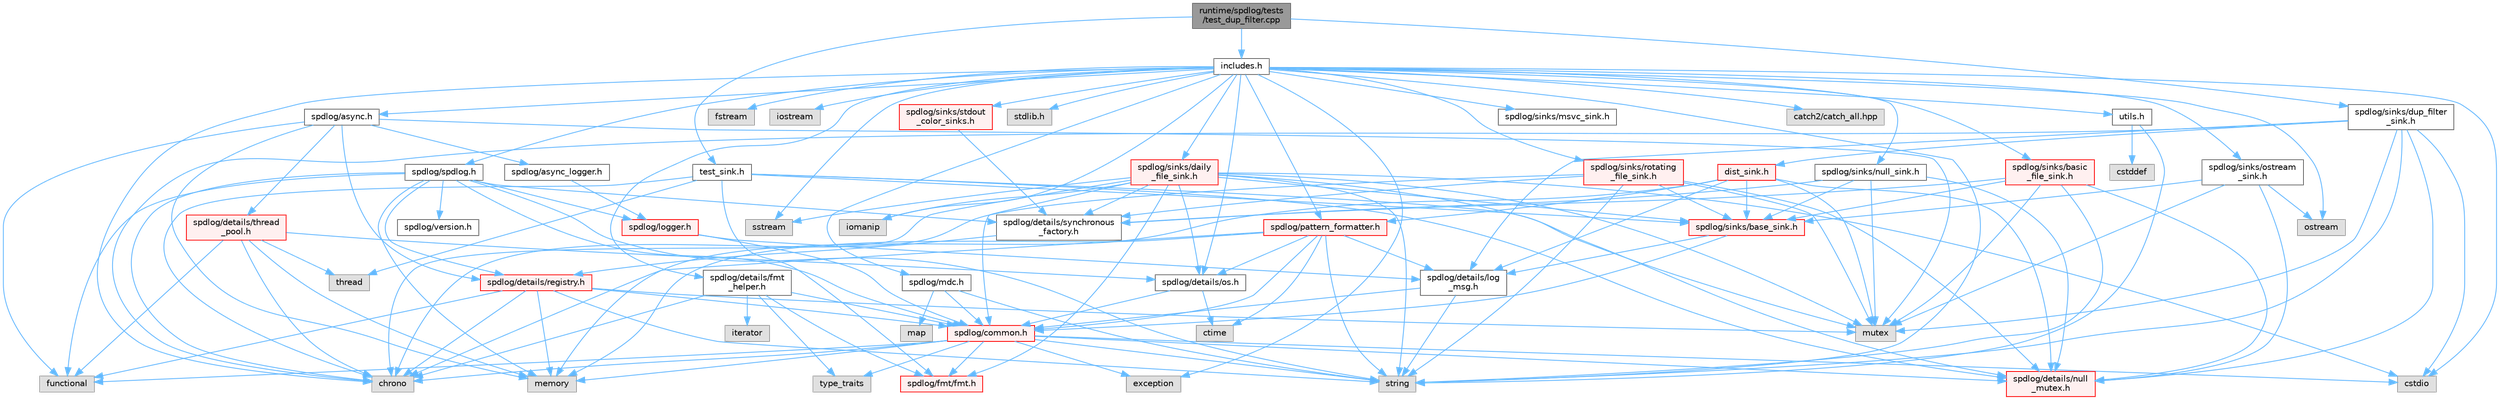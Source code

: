 digraph "runtime/spdlog/tests/test_dup_filter.cpp"
{
 // LATEX_PDF_SIZE
  bgcolor="transparent";
  edge [fontname=Helvetica,fontsize=10,labelfontname=Helvetica,labelfontsize=10];
  node [fontname=Helvetica,fontsize=10,shape=box,height=0.2,width=0.4];
  Node1 [id="Node000001",label="runtime/spdlog/tests\l/test_dup_filter.cpp",height=0.2,width=0.4,color="gray40", fillcolor="grey60", style="filled", fontcolor="black",tooltip=" "];
  Node1 -> Node2 [id="edge1_Node000001_Node000002",color="steelblue1",style="solid",tooltip=" "];
  Node2 [id="Node000002",label="includes.h",height=0.2,width=0.4,color="grey40", fillcolor="white", style="filled",URL="$includes_8h.html",tooltip=" "];
  Node2 -> Node3 [id="edge2_Node000002_Node000003",color="steelblue1",style="solid",tooltip=" "];
  Node3 [id="Node000003",label="catch2/catch_all.hpp",height=0.2,width=0.4,color="grey60", fillcolor="#E0E0E0", style="filled",tooltip=" "];
  Node2 -> Node4 [id="edge3_Node000002_Node000004",color="steelblue1",style="solid",tooltip=" "];
  Node4 [id="Node000004",label="utils.h",height=0.2,width=0.4,color="grey40", fillcolor="white", style="filled",URL="$tests_2utils_8h.html",tooltip=" "];
  Node4 -> Node5 [id="edge4_Node000004_Node000005",color="steelblue1",style="solid",tooltip=" "];
  Node5 [id="Node000005",label="cstddef",height=0.2,width=0.4,color="grey60", fillcolor="#E0E0E0", style="filled",tooltip=" "];
  Node4 -> Node6 [id="edge5_Node000004_Node000006",color="steelblue1",style="solid",tooltip=" "];
  Node6 [id="Node000006",label="string",height=0.2,width=0.4,color="grey60", fillcolor="#E0E0E0", style="filled",tooltip=" "];
  Node2 -> Node7 [id="edge6_Node000002_Node000007",color="steelblue1",style="solid",tooltip=" "];
  Node7 [id="Node000007",label="chrono",height=0.2,width=0.4,color="grey60", fillcolor="#E0E0E0", style="filled",tooltip=" "];
  Node2 -> Node8 [id="edge7_Node000002_Node000008",color="steelblue1",style="solid",tooltip=" "];
  Node8 [id="Node000008",label="cstdio",height=0.2,width=0.4,color="grey60", fillcolor="#E0E0E0", style="filled",tooltip=" "];
  Node2 -> Node9 [id="edge8_Node000002_Node000009",color="steelblue1",style="solid",tooltip=" "];
  Node9 [id="Node000009",label="exception",height=0.2,width=0.4,color="grey60", fillcolor="#E0E0E0", style="filled",tooltip=" "];
  Node2 -> Node10 [id="edge9_Node000002_Node000010",color="steelblue1",style="solid",tooltip=" "];
  Node10 [id="Node000010",label="fstream",height=0.2,width=0.4,color="grey60", fillcolor="#E0E0E0", style="filled",tooltip=" "];
  Node2 -> Node11 [id="edge10_Node000002_Node000011",color="steelblue1",style="solid",tooltip=" "];
  Node11 [id="Node000011",label="iostream",height=0.2,width=0.4,color="grey60", fillcolor="#E0E0E0", style="filled",tooltip=" "];
  Node2 -> Node12 [id="edge11_Node000002_Node000012",color="steelblue1",style="solid",tooltip=" "];
  Node12 [id="Node000012",label="ostream",height=0.2,width=0.4,color="grey60", fillcolor="#E0E0E0", style="filled",tooltip=" "];
  Node2 -> Node13 [id="edge12_Node000002_Node000013",color="steelblue1",style="solid",tooltip=" "];
  Node13 [id="Node000013",label="sstream",height=0.2,width=0.4,color="grey60", fillcolor="#E0E0E0", style="filled",tooltip=" "];
  Node2 -> Node6 [id="edge13_Node000002_Node000006",color="steelblue1",style="solid",tooltip=" "];
  Node2 -> Node14 [id="edge14_Node000002_Node000014",color="steelblue1",style="solid",tooltip=" "];
  Node14 [id="Node000014",label="iomanip",height=0.2,width=0.4,color="grey60", fillcolor="#E0E0E0", style="filled",tooltip=" "];
  Node2 -> Node15 [id="edge15_Node000002_Node000015",color="steelblue1",style="solid",tooltip=" "];
  Node15 [id="Node000015",label="stdlib.h",height=0.2,width=0.4,color="grey60", fillcolor="#E0E0E0", style="filled",tooltip=" "];
  Node2 -> Node16 [id="edge16_Node000002_Node000016",color="steelblue1",style="solid",tooltip=" "];
  Node16 [id="Node000016",label="spdlog/spdlog.h",height=0.2,width=0.4,color="grey40", fillcolor="white", style="filled",URL="$spdlog_8h.html",tooltip=" "];
  Node16 -> Node17 [id="edge17_Node000016_Node000017",color="steelblue1",style="solid",tooltip=" "];
  Node17 [id="Node000017",label="spdlog/common.h",height=0.2,width=0.4,color="red", fillcolor="#FFF0F0", style="filled",URL="$common_8h.html",tooltip=" "];
  Node17 -> Node18 [id="edge18_Node000017_Node000018",color="steelblue1",style="solid",tooltip=" "];
  Node18 [id="Node000018",label="spdlog/details/null\l_mutex.h",height=0.2,width=0.4,color="red", fillcolor="#FFF0F0", style="filled",URL="$null__mutex_8h.html",tooltip=" "];
  Node17 -> Node7 [id="edge19_Node000017_Node000007",color="steelblue1",style="solid",tooltip=" "];
  Node17 -> Node8 [id="edge20_Node000017_Node000008",color="steelblue1",style="solid",tooltip=" "];
  Node17 -> Node9 [id="edge21_Node000017_Node000009",color="steelblue1",style="solid",tooltip=" "];
  Node17 -> Node22 [id="edge22_Node000017_Node000022",color="steelblue1",style="solid",tooltip=" "];
  Node22 [id="Node000022",label="functional",height=0.2,width=0.4,color="grey60", fillcolor="#E0E0E0", style="filled",tooltip=" "];
  Node17 -> Node24 [id="edge23_Node000017_Node000024",color="steelblue1",style="solid",tooltip=" "];
  Node24 [id="Node000024",label="memory",height=0.2,width=0.4,color="grey60", fillcolor="#E0E0E0", style="filled",tooltip=" "];
  Node17 -> Node6 [id="edge24_Node000017_Node000006",color="steelblue1",style="solid",tooltip=" "];
  Node17 -> Node25 [id="edge25_Node000017_Node000025",color="steelblue1",style="solid",tooltip=" "];
  Node25 [id="Node000025",label="type_traits",height=0.2,width=0.4,color="grey60", fillcolor="#E0E0E0", style="filled",tooltip=" "];
  Node17 -> Node26 [id="edge26_Node000017_Node000026",color="steelblue1",style="solid",tooltip=" "];
  Node26 [id="Node000026",label="spdlog/fmt/fmt.h",height=0.2,width=0.4,color="red", fillcolor="#FFF0F0", style="filled",URL="$fmt_8h.html",tooltip=" "];
  Node16 -> Node185 [id="edge27_Node000016_Node000185",color="steelblue1",style="solid",tooltip=" "];
  Node185 [id="Node000185",label="spdlog/details/registry.h",height=0.2,width=0.4,color="red", fillcolor="#FFF0F0", style="filled",URL="$registry_8h.html",tooltip=" "];
  Node185 -> Node17 [id="edge28_Node000185_Node000017",color="steelblue1",style="solid",tooltip=" "];
  Node185 -> Node7 [id="edge29_Node000185_Node000007",color="steelblue1",style="solid",tooltip=" "];
  Node185 -> Node22 [id="edge30_Node000185_Node000022",color="steelblue1",style="solid",tooltip=" "];
  Node185 -> Node24 [id="edge31_Node000185_Node000024",color="steelblue1",style="solid",tooltip=" "];
  Node185 -> Node188 [id="edge32_Node000185_Node000188",color="steelblue1",style="solid",tooltip=" "];
  Node188 [id="Node000188",label="mutex",height=0.2,width=0.4,color="grey60", fillcolor="#E0E0E0", style="filled",tooltip=" "];
  Node185 -> Node6 [id="edge33_Node000185_Node000006",color="steelblue1",style="solid",tooltip=" "];
  Node16 -> Node191 [id="edge34_Node000016_Node000191",color="steelblue1",style="solid",tooltip=" "];
  Node191 [id="Node000191",label="spdlog/details/synchronous\l_factory.h",height=0.2,width=0.4,color="grey40", fillcolor="white", style="filled",URL="$synchronous__factory_8h.html",tooltip=" "];
  Node191 -> Node185 [id="edge35_Node000191_Node000185",color="steelblue1",style="solid",tooltip=" "];
  Node16 -> Node192 [id="edge36_Node000016_Node000192",color="steelblue1",style="solid",tooltip=" "];
  Node192 [id="Node000192",label="spdlog/logger.h",height=0.2,width=0.4,color="red", fillcolor="#FFF0F0", style="filled",URL="$logger_8h.html",tooltip=" "];
  Node192 -> Node17 [id="edge37_Node000192_Node000017",color="steelblue1",style="solid",tooltip=" "];
  Node192 -> Node197 [id="edge38_Node000192_Node000197",color="steelblue1",style="solid",tooltip=" "];
  Node197 [id="Node000197",label="spdlog/details/log\l_msg.h",height=0.2,width=0.4,color="grey40", fillcolor="white", style="filled",URL="$log__msg_8h.html",tooltip=" "];
  Node197 -> Node17 [id="edge39_Node000197_Node000017",color="steelblue1",style="solid",tooltip=" "];
  Node197 -> Node6 [id="edge40_Node000197_Node000006",color="steelblue1",style="solid",tooltip=" "];
  Node16 -> Node198 [id="edge41_Node000016_Node000198",color="steelblue1",style="solid",tooltip=" "];
  Node198 [id="Node000198",label="spdlog/version.h",height=0.2,width=0.4,color="grey40", fillcolor="white", style="filled",URL="$spdlog_2include_2spdlog_2version_8h.html",tooltip=" "];
  Node16 -> Node7 [id="edge42_Node000016_Node000007",color="steelblue1",style="solid",tooltip=" "];
  Node16 -> Node22 [id="edge43_Node000016_Node000022",color="steelblue1",style="solid",tooltip=" "];
  Node16 -> Node24 [id="edge44_Node000016_Node000024",color="steelblue1",style="solid",tooltip=" "];
  Node16 -> Node6 [id="edge45_Node000016_Node000006",color="steelblue1",style="solid",tooltip=" "];
  Node2 -> Node199 [id="edge46_Node000002_Node000199",color="steelblue1",style="solid",tooltip=" "];
  Node199 [id="Node000199",label="spdlog/async.h",height=0.2,width=0.4,color="grey40", fillcolor="white", style="filled",URL="$async_8h.html",tooltip=" "];
  Node199 -> Node200 [id="edge47_Node000199_Node000200",color="steelblue1",style="solid",tooltip=" "];
  Node200 [id="Node000200",label="spdlog/async_logger.h",height=0.2,width=0.4,color="grey40", fillcolor="white", style="filled",URL="$async__logger_8h.html",tooltip=" "];
  Node200 -> Node192 [id="edge48_Node000200_Node000192",color="steelblue1",style="solid",tooltip=" "];
  Node199 -> Node185 [id="edge49_Node000199_Node000185",color="steelblue1",style="solid",tooltip=" "];
  Node199 -> Node201 [id="edge50_Node000199_Node000201",color="steelblue1",style="solid",tooltip=" "];
  Node201 [id="Node000201",label="spdlog/details/thread\l_pool.h",height=0.2,width=0.4,color="red", fillcolor="#FFF0F0", style="filled",URL="$thread__pool_8h.html",tooltip=" "];
  Node201 -> Node203 [id="edge51_Node000201_Node000203",color="steelblue1",style="solid",tooltip=" "];
  Node203 [id="Node000203",label="spdlog/details/os.h",height=0.2,width=0.4,color="grey40", fillcolor="white", style="filled",URL="$details_2os_8h.html",tooltip=" "];
  Node203 -> Node204 [id="edge52_Node000203_Node000204",color="steelblue1",style="solid",tooltip=" "];
  Node204 [id="Node000204",label="ctime",height=0.2,width=0.4,color="grey60", fillcolor="#E0E0E0", style="filled",tooltip=" "];
  Node203 -> Node17 [id="edge53_Node000203_Node000017",color="steelblue1",style="solid",tooltip=" "];
  Node201 -> Node7 [id="edge54_Node000201_Node000007",color="steelblue1",style="solid",tooltip=" "];
  Node201 -> Node22 [id="edge55_Node000201_Node000022",color="steelblue1",style="solid",tooltip=" "];
  Node201 -> Node24 [id="edge56_Node000201_Node000024",color="steelblue1",style="solid",tooltip=" "];
  Node201 -> Node189 [id="edge57_Node000201_Node000189",color="steelblue1",style="solid",tooltip=" "];
  Node189 [id="Node000189",label="thread",height=0.2,width=0.4,color="grey60", fillcolor="#E0E0E0", style="filled",tooltip=" "];
  Node199 -> Node22 [id="edge58_Node000199_Node000022",color="steelblue1",style="solid",tooltip=" "];
  Node199 -> Node24 [id="edge59_Node000199_Node000024",color="steelblue1",style="solid",tooltip=" "];
  Node199 -> Node188 [id="edge60_Node000199_Node000188",color="steelblue1",style="solid",tooltip=" "];
  Node2 -> Node205 [id="edge61_Node000002_Node000205",color="steelblue1",style="solid",tooltip=" "];
  Node205 [id="Node000205",label="spdlog/details/fmt\l_helper.h",height=0.2,width=0.4,color="grey40", fillcolor="white", style="filled",URL="$fmt__helper_8h.html",tooltip=" "];
  Node205 -> Node7 [id="edge62_Node000205_Node000007",color="steelblue1",style="solid",tooltip=" "];
  Node205 -> Node184 [id="edge63_Node000205_Node000184",color="steelblue1",style="solid",tooltip=" "];
  Node184 [id="Node000184",label="iterator",height=0.2,width=0.4,color="grey60", fillcolor="#E0E0E0", style="filled",tooltip=" "];
  Node205 -> Node17 [id="edge64_Node000205_Node000017",color="steelblue1",style="solid",tooltip=" "];
  Node205 -> Node26 [id="edge65_Node000205_Node000026",color="steelblue1",style="solid",tooltip=" "];
  Node205 -> Node25 [id="edge66_Node000205_Node000025",color="steelblue1",style="solid",tooltip=" "];
  Node2 -> Node203 [id="edge67_Node000002_Node000203",color="steelblue1",style="solid",tooltip=" "];
  Node2 -> Node206 [id="edge68_Node000002_Node000206",color="steelblue1",style="solid",tooltip=" "];
  Node206 [id="Node000206",label="spdlog/mdc.h",height=0.2,width=0.4,color="grey40", fillcolor="white", style="filled",URL="$mdc_8h.html",tooltip=" "];
  Node206 -> Node207 [id="edge69_Node000206_Node000207",color="steelblue1",style="solid",tooltip=" "];
  Node207 [id="Node000207",label="map",height=0.2,width=0.4,color="grey60", fillcolor="#E0E0E0", style="filled",tooltip=" "];
  Node206 -> Node6 [id="edge70_Node000206_Node000006",color="steelblue1",style="solid",tooltip=" "];
  Node206 -> Node17 [id="edge71_Node000206_Node000017",color="steelblue1",style="solid",tooltip=" "];
  Node2 -> Node208 [id="edge72_Node000002_Node000208",color="steelblue1",style="solid",tooltip=" "];
  Node208 [id="Node000208",label="spdlog/sinks/basic\l_file_sink.h",height=0.2,width=0.4,color="red", fillcolor="#FFF0F0", style="filled",URL="$basic__file__sink_8h.html",tooltip=" "];
  Node208 -> Node18 [id="edge73_Node000208_Node000018",color="steelblue1",style="solid",tooltip=" "];
  Node208 -> Node191 [id="edge74_Node000208_Node000191",color="steelblue1",style="solid",tooltip=" "];
  Node208 -> Node211 [id="edge75_Node000208_Node000211",color="steelblue1",style="solid",tooltip=" "];
  Node211 [id="Node000211",label="spdlog/sinks/base_sink.h",height=0.2,width=0.4,color="red", fillcolor="#FFF0F0", style="filled",URL="$base__sink_8h.html",tooltip=" "];
  Node211 -> Node17 [id="edge76_Node000211_Node000017",color="steelblue1",style="solid",tooltip=" "];
  Node211 -> Node197 [id="edge77_Node000211_Node000197",color="steelblue1",style="solid",tooltip=" "];
  Node208 -> Node188 [id="edge78_Node000208_Node000188",color="steelblue1",style="solid",tooltip=" "];
  Node208 -> Node6 [id="edge79_Node000208_Node000006",color="steelblue1",style="solid",tooltip=" "];
  Node2 -> Node214 [id="edge80_Node000002_Node000214",color="steelblue1",style="solid",tooltip=" "];
  Node214 [id="Node000214",label="spdlog/sinks/daily\l_file_sink.h",height=0.2,width=0.4,color="red", fillcolor="#FFF0F0", style="filled",URL="$daily__file__sink_8h.html",tooltip=" "];
  Node214 -> Node17 [id="edge81_Node000214_Node000017",color="steelblue1",style="solid",tooltip=" "];
  Node214 -> Node18 [id="edge82_Node000214_Node000018",color="steelblue1",style="solid",tooltip=" "];
  Node214 -> Node203 [id="edge83_Node000214_Node000203",color="steelblue1",style="solid",tooltip=" "];
  Node214 -> Node191 [id="edge84_Node000214_Node000191",color="steelblue1",style="solid",tooltip=" "];
  Node214 -> Node26 [id="edge85_Node000214_Node000026",color="steelblue1",style="solid",tooltip=" "];
  Node214 -> Node211 [id="edge86_Node000214_Node000211",color="steelblue1",style="solid",tooltip=" "];
  Node214 -> Node7 [id="edge87_Node000214_Node000007",color="steelblue1",style="solid",tooltip=" "];
  Node214 -> Node8 [id="edge88_Node000214_Node000008",color="steelblue1",style="solid",tooltip=" "];
  Node214 -> Node14 [id="edge89_Node000214_Node000014",color="steelblue1",style="solid",tooltip=" "];
  Node214 -> Node188 [id="edge90_Node000214_Node000188",color="steelblue1",style="solid",tooltip=" "];
  Node214 -> Node13 [id="edge91_Node000214_Node000013",color="steelblue1",style="solid",tooltip=" "];
  Node214 -> Node6 [id="edge92_Node000214_Node000006",color="steelblue1",style="solid",tooltip=" "];
  Node2 -> Node217 [id="edge93_Node000002_Node000217",color="steelblue1",style="solid",tooltip=" "];
  Node217 [id="Node000217",label="spdlog/sinks/null_sink.h",height=0.2,width=0.4,color="grey40", fillcolor="white", style="filled",URL="$null__sink_8h.html",tooltip=" "];
  Node217 -> Node18 [id="edge94_Node000217_Node000018",color="steelblue1",style="solid",tooltip=" "];
  Node217 -> Node191 [id="edge95_Node000217_Node000191",color="steelblue1",style="solid",tooltip=" "];
  Node217 -> Node211 [id="edge96_Node000217_Node000211",color="steelblue1",style="solid",tooltip=" "];
  Node217 -> Node188 [id="edge97_Node000217_Node000188",color="steelblue1",style="solid",tooltip=" "];
  Node2 -> Node218 [id="edge98_Node000002_Node000218",color="steelblue1",style="solid",tooltip=" "];
  Node218 [id="Node000218",label="spdlog/sinks/ostream\l_sink.h",height=0.2,width=0.4,color="grey40", fillcolor="white", style="filled",URL="$ostream__sink_8h.html",tooltip=" "];
  Node218 -> Node18 [id="edge99_Node000218_Node000018",color="steelblue1",style="solid",tooltip=" "];
  Node218 -> Node211 [id="edge100_Node000218_Node000211",color="steelblue1",style="solid",tooltip=" "];
  Node218 -> Node188 [id="edge101_Node000218_Node000188",color="steelblue1",style="solid",tooltip=" "];
  Node218 -> Node12 [id="edge102_Node000218_Node000012",color="steelblue1",style="solid",tooltip=" "];
  Node2 -> Node219 [id="edge103_Node000002_Node000219",color="steelblue1",style="solid",tooltip=" "];
  Node219 [id="Node000219",label="spdlog/sinks/rotating\l_file_sink.h",height=0.2,width=0.4,color="red", fillcolor="#FFF0F0", style="filled",URL="$rotating__file__sink_8h.html",tooltip=" "];
  Node219 -> Node18 [id="edge104_Node000219_Node000018",color="steelblue1",style="solid",tooltip=" "];
  Node219 -> Node191 [id="edge105_Node000219_Node000191",color="steelblue1",style="solid",tooltip=" "];
  Node219 -> Node211 [id="edge106_Node000219_Node000211",color="steelblue1",style="solid",tooltip=" "];
  Node219 -> Node7 [id="edge107_Node000219_Node000007",color="steelblue1",style="solid",tooltip=" "];
  Node219 -> Node188 [id="edge108_Node000219_Node000188",color="steelblue1",style="solid",tooltip=" "];
  Node219 -> Node6 [id="edge109_Node000219_Node000006",color="steelblue1",style="solid",tooltip=" "];
  Node2 -> Node220 [id="edge110_Node000002_Node000220",color="steelblue1",style="solid",tooltip=" "];
  Node220 [id="Node000220",label="spdlog/sinks/stdout\l_color_sinks.h",height=0.2,width=0.4,color="red", fillcolor="#FFF0F0", style="filled",URL="$stdout__color__sinks_8h.html",tooltip=" "];
  Node220 -> Node191 [id="edge111_Node000220_Node000191",color="steelblue1",style="solid",tooltip=" "];
  Node2 -> Node223 [id="edge112_Node000002_Node000223",color="steelblue1",style="solid",tooltip=" "];
  Node223 [id="Node000223",label="spdlog/sinks/msvc_sink.h",height=0.2,width=0.4,color="grey40", fillcolor="white", style="filled",URL="$msvc__sink_8h.html",tooltip=" "];
  Node2 -> Node224 [id="edge113_Node000002_Node000224",color="steelblue1",style="solid",tooltip=" "];
  Node224 [id="Node000224",label="spdlog/pattern_formatter.h",height=0.2,width=0.4,color="red", fillcolor="#FFF0F0", style="filled",URL="$pattern__formatter_8h.html",tooltip=" "];
  Node224 -> Node17 [id="edge114_Node000224_Node000017",color="steelblue1",style="solid",tooltip=" "];
  Node224 -> Node197 [id="edge115_Node000224_Node000197",color="steelblue1",style="solid",tooltip=" "];
  Node224 -> Node203 [id="edge116_Node000224_Node000203",color="steelblue1",style="solid",tooltip=" "];
  Node224 -> Node7 [id="edge117_Node000224_Node000007",color="steelblue1",style="solid",tooltip=" "];
  Node224 -> Node204 [id="edge118_Node000224_Node000204",color="steelblue1",style="solid",tooltip=" "];
  Node224 -> Node24 [id="edge119_Node000224_Node000024",color="steelblue1",style="solid",tooltip=" "];
  Node224 -> Node6 [id="edge120_Node000224_Node000006",color="steelblue1",style="solid",tooltip=" "];
  Node1 -> Node225 [id="edge121_Node000001_Node000225",color="steelblue1",style="solid",tooltip=" "];
  Node225 [id="Node000225",label="spdlog/sinks/dup_filter\l_sink.h",height=0.2,width=0.4,color="grey40", fillcolor="white", style="filled",URL="$dup__filter__sink_8h.html",tooltip=" "];
  Node225 -> Node226 [id="edge122_Node000225_Node000226",color="steelblue1",style="solid",tooltip=" "];
  Node226 [id="Node000226",label="dist_sink.h",height=0.2,width=0.4,color="red", fillcolor="#FFF0F0", style="filled",URL="$dist__sink_8h.html",tooltip=" "];
  Node226 -> Node211 [id="edge123_Node000226_Node000211",color="steelblue1",style="solid",tooltip=" "];
  Node226 -> Node197 [id="edge124_Node000226_Node000197",color="steelblue1",style="solid",tooltip=" "];
  Node226 -> Node18 [id="edge125_Node000226_Node000018",color="steelblue1",style="solid",tooltip=" "];
  Node226 -> Node224 [id="edge126_Node000226_Node000224",color="steelblue1",style="solid",tooltip=" "];
  Node226 -> Node24 [id="edge127_Node000226_Node000024",color="steelblue1",style="solid",tooltip=" "];
  Node226 -> Node188 [id="edge128_Node000226_Node000188",color="steelblue1",style="solid",tooltip=" "];
  Node225 -> Node197 [id="edge129_Node000225_Node000197",color="steelblue1",style="solid",tooltip=" "];
  Node225 -> Node18 [id="edge130_Node000225_Node000018",color="steelblue1",style="solid",tooltip=" "];
  Node225 -> Node7 [id="edge131_Node000225_Node000007",color="steelblue1",style="solid",tooltip=" "];
  Node225 -> Node8 [id="edge132_Node000225_Node000008",color="steelblue1",style="solid",tooltip=" "];
  Node225 -> Node188 [id="edge133_Node000225_Node000188",color="steelblue1",style="solid",tooltip=" "];
  Node225 -> Node6 [id="edge134_Node000225_Node000006",color="steelblue1",style="solid",tooltip=" "];
  Node1 -> Node227 [id="edge135_Node000001_Node000227",color="steelblue1",style="solid",tooltip=" "];
  Node227 [id="Node000227",label="test_sink.h",height=0.2,width=0.4,color="grey40", fillcolor="white", style="filled",URL="$test__sink_8h.html",tooltip=" "];
  Node227 -> Node18 [id="edge136_Node000227_Node000018",color="steelblue1",style="solid",tooltip=" "];
  Node227 -> Node211 [id="edge137_Node000227_Node000211",color="steelblue1",style="solid",tooltip=" "];
  Node227 -> Node26 [id="edge138_Node000227_Node000026",color="steelblue1",style="solid",tooltip=" "];
  Node227 -> Node7 [id="edge139_Node000227_Node000007",color="steelblue1",style="solid",tooltip=" "];
  Node227 -> Node188 [id="edge140_Node000227_Node000188",color="steelblue1",style="solid",tooltip=" "];
  Node227 -> Node189 [id="edge141_Node000227_Node000189",color="steelblue1",style="solid",tooltip=" "];
}
